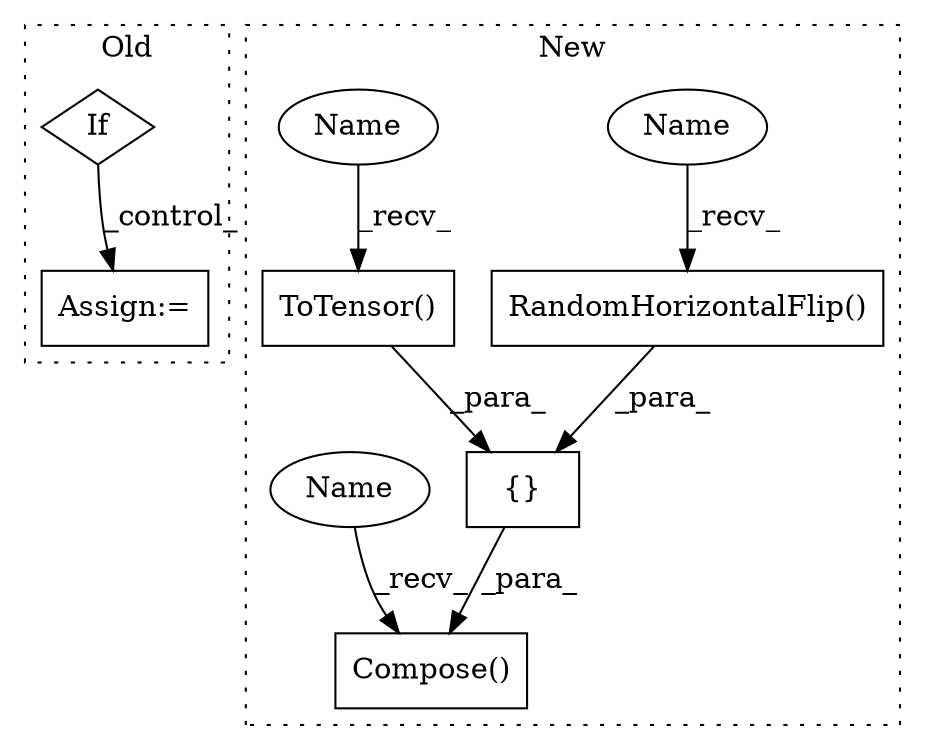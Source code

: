 digraph G {
subgraph cluster0 {
1 [label="If" a="96" s="5113" l="3" shape="diamond"];
5 [label="Assign:=" a="68" s="5252" l="3" shape="box"];
label = "Old";
style="dotted";
}
subgraph cluster1 {
2 [label="RandomHorizontalFlip()" a="75" s="4749" l="38" shape="box"];
3 [label="{}" a="59" s="4650,4822" l="14,0" shape="box"];
4 [label="Compose()" a="75" s="4631,4833" l="19,1" shape="box"];
6 [label="ToTensor()" a="75" s="4801" l="21" shape="box"];
7 [label="Name" a="87" s="4749" l="10" shape="ellipse"];
8 [label="Name" a="87" s="4801" l="10" shape="ellipse"];
9 [label="Name" a="87" s="4631" l="10" shape="ellipse"];
label = "New";
style="dotted";
}
1 -> 5 [label="_control_"];
2 -> 3 [label="_para_"];
3 -> 4 [label="_para_"];
6 -> 3 [label="_para_"];
7 -> 2 [label="_recv_"];
8 -> 6 [label="_recv_"];
9 -> 4 [label="_recv_"];
}
